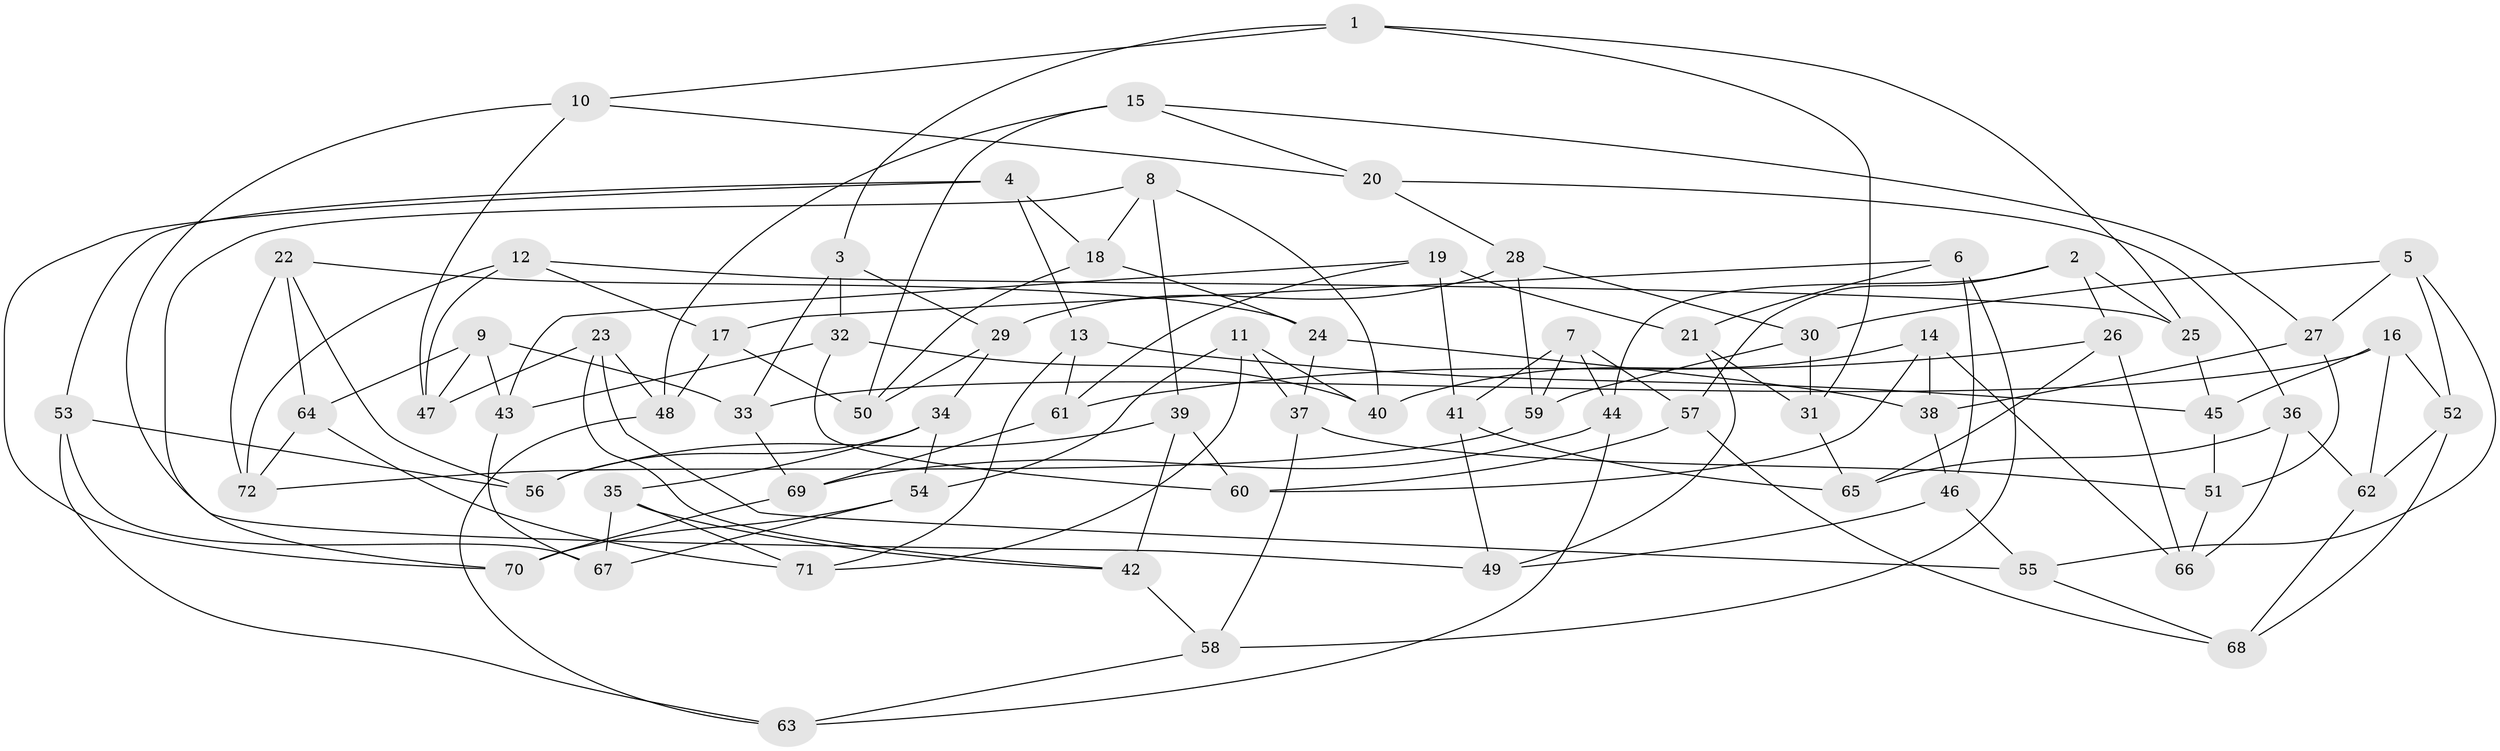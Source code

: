 // coarse degree distribution, {3: 0.09302325581395349, 5: 0.11627906976744186, 7: 0.11627906976744186, 4: 0.5813953488372093, 10: 0.023255813953488372, 6: 0.046511627906976744, 8: 0.023255813953488372}
// Generated by graph-tools (version 1.1) at 2025/01/03/04/25 22:01:26]
// undirected, 72 vertices, 144 edges
graph export_dot {
graph [start="1"]
  node [color=gray90,style=filled];
  1;
  2;
  3;
  4;
  5;
  6;
  7;
  8;
  9;
  10;
  11;
  12;
  13;
  14;
  15;
  16;
  17;
  18;
  19;
  20;
  21;
  22;
  23;
  24;
  25;
  26;
  27;
  28;
  29;
  30;
  31;
  32;
  33;
  34;
  35;
  36;
  37;
  38;
  39;
  40;
  41;
  42;
  43;
  44;
  45;
  46;
  47;
  48;
  49;
  50;
  51;
  52;
  53;
  54;
  55;
  56;
  57;
  58;
  59;
  60;
  61;
  62;
  63;
  64;
  65;
  66;
  67;
  68;
  69;
  70;
  71;
  72;
  1 -- 25;
  1 -- 31;
  1 -- 10;
  1 -- 3;
  2 -- 25;
  2 -- 57;
  2 -- 26;
  2 -- 44;
  3 -- 33;
  3 -- 32;
  3 -- 29;
  4 -- 13;
  4 -- 70;
  4 -- 53;
  4 -- 18;
  5 -- 27;
  5 -- 55;
  5 -- 52;
  5 -- 30;
  6 -- 58;
  6 -- 21;
  6 -- 17;
  6 -- 46;
  7 -- 59;
  7 -- 41;
  7 -- 44;
  7 -- 57;
  8 -- 40;
  8 -- 39;
  8 -- 70;
  8 -- 18;
  9 -- 33;
  9 -- 47;
  9 -- 43;
  9 -- 64;
  10 -- 49;
  10 -- 47;
  10 -- 20;
  11 -- 54;
  11 -- 40;
  11 -- 71;
  11 -- 37;
  12 -- 47;
  12 -- 17;
  12 -- 25;
  12 -- 72;
  13 -- 71;
  13 -- 61;
  13 -- 45;
  14 -- 60;
  14 -- 38;
  14 -- 40;
  14 -- 66;
  15 -- 48;
  15 -- 50;
  15 -- 27;
  15 -- 20;
  16 -- 52;
  16 -- 45;
  16 -- 62;
  16 -- 33;
  17 -- 50;
  17 -- 48;
  18 -- 50;
  18 -- 24;
  19 -- 61;
  19 -- 21;
  19 -- 41;
  19 -- 43;
  20 -- 36;
  20 -- 28;
  21 -- 31;
  21 -- 49;
  22 -- 56;
  22 -- 24;
  22 -- 72;
  22 -- 64;
  23 -- 42;
  23 -- 47;
  23 -- 48;
  23 -- 55;
  24 -- 37;
  24 -- 38;
  25 -- 45;
  26 -- 61;
  26 -- 65;
  26 -- 66;
  27 -- 38;
  27 -- 51;
  28 -- 29;
  28 -- 30;
  28 -- 59;
  29 -- 50;
  29 -- 34;
  30 -- 59;
  30 -- 31;
  31 -- 65;
  32 -- 40;
  32 -- 43;
  32 -- 60;
  33 -- 69;
  34 -- 56;
  34 -- 35;
  34 -- 54;
  35 -- 71;
  35 -- 67;
  35 -- 42;
  36 -- 66;
  36 -- 62;
  36 -- 65;
  37 -- 51;
  37 -- 58;
  38 -- 46;
  39 -- 60;
  39 -- 42;
  39 -- 56;
  41 -- 49;
  41 -- 65;
  42 -- 58;
  43 -- 67;
  44 -- 63;
  44 -- 69;
  45 -- 51;
  46 -- 49;
  46 -- 55;
  48 -- 63;
  51 -- 66;
  52 -- 62;
  52 -- 68;
  53 -- 56;
  53 -- 67;
  53 -- 63;
  54 -- 70;
  54 -- 67;
  55 -- 68;
  57 -- 68;
  57 -- 60;
  58 -- 63;
  59 -- 72;
  61 -- 69;
  62 -- 68;
  64 -- 72;
  64 -- 71;
  69 -- 70;
}
